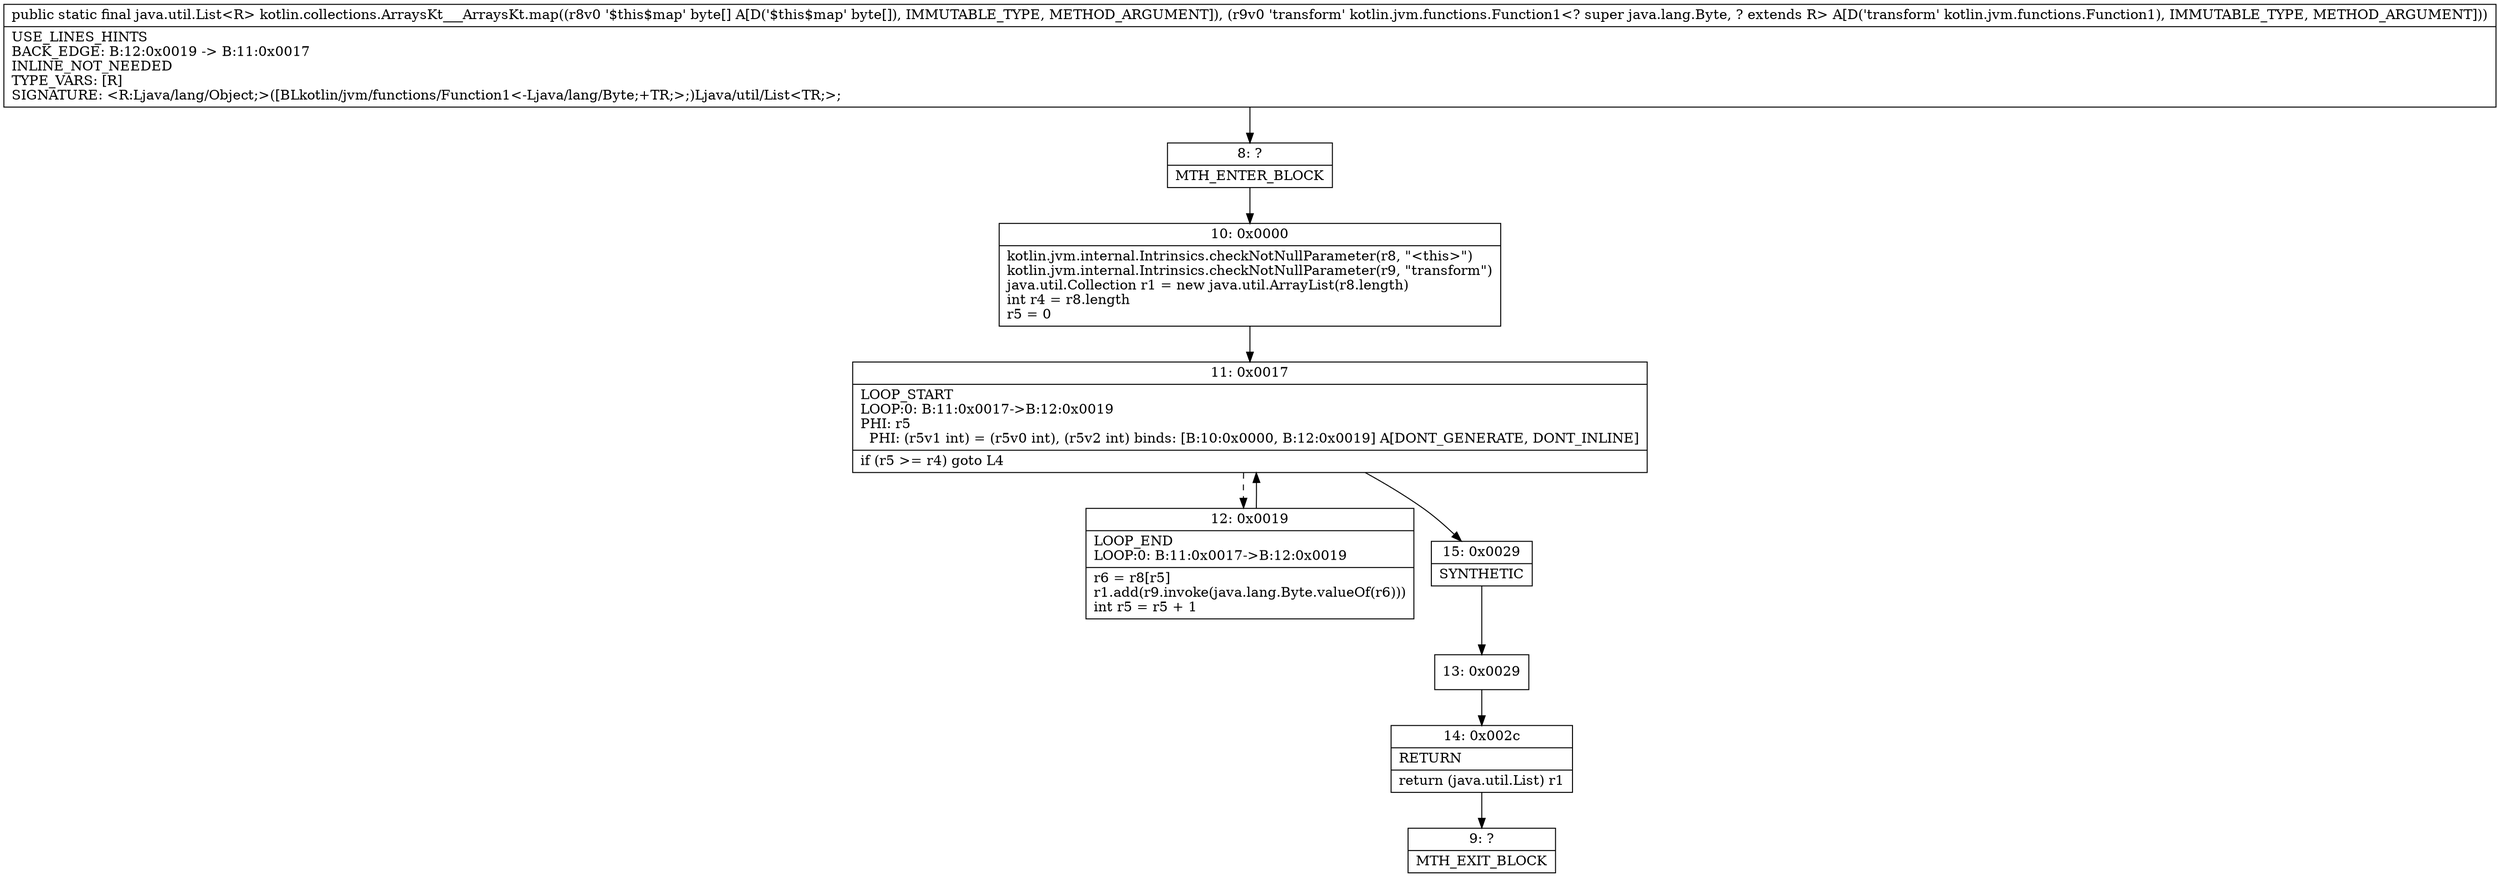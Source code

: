 digraph "CFG forkotlin.collections.ArraysKt___ArraysKt.map([BLkotlin\/jvm\/functions\/Function1;)Ljava\/util\/List;" {
Node_8 [shape=record,label="{8\:\ ?|MTH_ENTER_BLOCK\l}"];
Node_10 [shape=record,label="{10\:\ 0x0000|kotlin.jvm.internal.Intrinsics.checkNotNullParameter(r8, \"\<this\>\")\lkotlin.jvm.internal.Intrinsics.checkNotNullParameter(r9, \"transform\")\ljava.util.Collection r1 = new java.util.ArrayList(r8.length)\lint r4 = r8.length\lr5 = 0\l}"];
Node_11 [shape=record,label="{11\:\ 0x0017|LOOP_START\lLOOP:0: B:11:0x0017\-\>B:12:0x0019\lPHI: r5 \l  PHI: (r5v1 int) = (r5v0 int), (r5v2 int) binds: [B:10:0x0000, B:12:0x0019] A[DONT_GENERATE, DONT_INLINE]\l|if (r5 \>= r4) goto L4\l}"];
Node_12 [shape=record,label="{12\:\ 0x0019|LOOP_END\lLOOP:0: B:11:0x0017\-\>B:12:0x0019\l|r6 = r8[r5]\lr1.add(r9.invoke(java.lang.Byte.valueOf(r6)))\lint r5 = r5 + 1\l}"];
Node_15 [shape=record,label="{15\:\ 0x0029|SYNTHETIC\l}"];
Node_13 [shape=record,label="{13\:\ 0x0029}"];
Node_14 [shape=record,label="{14\:\ 0x002c|RETURN\l|return (java.util.List) r1\l}"];
Node_9 [shape=record,label="{9\:\ ?|MTH_EXIT_BLOCK\l}"];
MethodNode[shape=record,label="{public static final java.util.List\<R\> kotlin.collections.ArraysKt___ArraysKt.map((r8v0 '$this$map' byte[] A[D('$this$map' byte[]), IMMUTABLE_TYPE, METHOD_ARGUMENT]), (r9v0 'transform' kotlin.jvm.functions.Function1\<? super java.lang.Byte, ? extends R\> A[D('transform' kotlin.jvm.functions.Function1), IMMUTABLE_TYPE, METHOD_ARGUMENT]))  | USE_LINES_HINTS\lBACK_EDGE: B:12:0x0019 \-\> B:11:0x0017\lINLINE_NOT_NEEDED\lTYPE_VARS: [R]\lSIGNATURE: \<R:Ljava\/lang\/Object;\>([BLkotlin\/jvm\/functions\/Function1\<\-Ljava\/lang\/Byte;+TR;\>;)Ljava\/util\/List\<TR;\>;\l}"];
MethodNode -> Node_8;Node_8 -> Node_10;
Node_10 -> Node_11;
Node_11 -> Node_12[style=dashed];
Node_11 -> Node_15;
Node_12 -> Node_11;
Node_15 -> Node_13;
Node_13 -> Node_14;
Node_14 -> Node_9;
}

